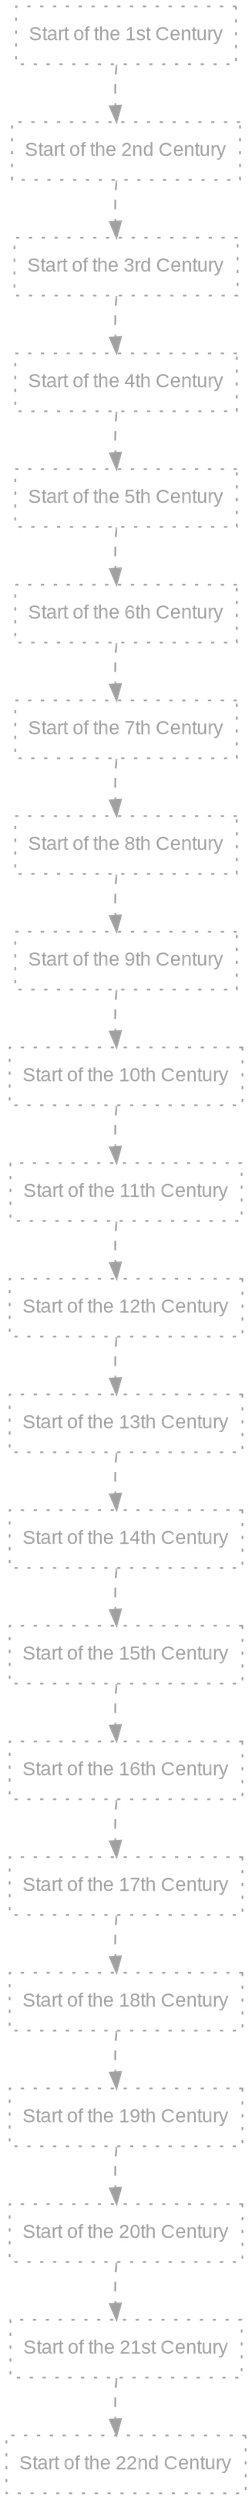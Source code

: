 digraph {
    node [fontname="Arial"; fontsize="12";];
    edge [fontname="Arial"; fontsize="12";];
    bgcolor="transparent";
    comment=" ";
    fontname="Arial";
    fontsize="12";
    rankdir="TD";
    ranksep="0.5";
    1 [class="event td408927559ee23e3"; color="#A0A0A0FF"; fontcolor="#A0A0A0FF"; id="Z0000-01-01-0"; label=<Start of the 1st Century>; penwidth="1"; shape="box"; style="dotted"; tooltip="Sat Jan 01 0000\n2022 Jahre 235 Tage bis now\n2022 Jahre 235 Tage bis 1749945600000";];
    2 [class="event td408927559ee23e3"; color="#A0A0A0FF"; fontcolor="#A0A0A0FF"; id="Z0100-01-01-0"; label=<Start of the 2nd Century>; penwidth="1"; shape="box"; style="dotted"; tooltip="Fri Jan 01 0100\n1922 Jahre 285 Tage bis now\n1922 Jahre 285 Tage bis 1749945600000";];
    3 [class="event td408927559ee23e3"; color="#A0A0A0FF"; fontcolor="#A0A0A0FF"; id="Z0199-12-31-0"; label=<Start of the 3rd Century>; penwidth="1"; shape="box"; style="dotted"; tooltip="Tue Dec 31 0199\n1822 Jahre 337 Tage bis now\n1822 Jahre 337 Tage bis 1749945600000";];
    4 [class="event td408927559ee23e3"; color="#A0A0A0FF"; fontcolor="#A0A0A0FF"; id="Z0299-12-31-0"; label=<Start of the 4th Century>; penwidth="1"; shape="box"; style="dotted"; tooltip="Sun Dec 31 0299\n1723 Jahre 22 Tage bis now\n1723 Jahre 22 Tage bis 1749945600000";];
    5 [class="event td408927559ee23e3"; color="#A0A0A0FF"; fontcolor="#A0A0A0FF"; id="Z0399-12-31-0"; label=<Start of the 5th Century>; penwidth="1"; shape="box"; style="dotted"; tooltip="Fri Dec 31 0399\n1623 Jahre 73 Tage bis now\n1623 Jahre 73 Tage bis 1749945600000";];
    6 [class="event td408927559ee23e3"; color="#A0A0A0FF"; fontcolor="#A0A0A0FF"; id="Z0499-12-31-0"; label=<Start of the 6th Century>; penwidth="1"; shape="box"; style="dotted"; tooltip="Thu Dec 31 0499\n1523 Jahre 123 Tage bis now\n1523 Jahre 123 Tage bis 1749945600000";];
    7 [class="event td408927559ee23e3"; color="#A0A0A0FF"; fontcolor="#A0A0A0FF"; id="Z0599-12-31-0"; label=<Start of the 7th Century>; penwidth="1"; shape="box"; style="dotted"; tooltip="Tue Dec 31 0599\n1423 Jahre 174 Tage bis now\n1423 Jahre 174 Tage bis 1749945600000";];
    8 [class="event td408927559ee23e3"; color="#A0A0A0FF"; fontcolor="#A0A0A0FF"; id="Z0699-12-31-0"; label=<Start of the 8th Century>; penwidth="1"; shape="box"; style="dotted"; tooltip="Sun Dec 31 0699\n1323 Jahre 225 Tage bis now\n1323 Jahre 225 Tage bis 1749945600000";];
    9 [class="event td408927559ee23e3"; color="#A0A0A0FF"; fontcolor="#A0A0A0FF"; id="Z0799-12-31-0"; label=<Start of the 9th Century>; penwidth="1"; shape="box"; style="dotted"; tooltip="Fri Dec 31 0799\n1223 Jahre 276 Tage bis now\n1223 Jahre 276 Tage bis 1749945600000";];
    10 [class="event td408927559ee23e3"; color="#A0A0A0FF"; fontcolor="#A0A0A0FF"; id="Z0899-12-31-0"; label=<Start of the 10th Century>; penwidth="1"; shape="box"; style="dotted"; tooltip="Thu Dec 31 0899\n1123 Jahre 326 Tage bis now\n1123 Jahre 326 Tage bis 1749945600000";];
    11 [class="event td408927559ee23e3"; color="#A0A0A0FF"; fontcolor="#A0A0A0FF"; id="Z0999-12-31-0"; label=<Start of the 11th Century>; penwidth="1"; shape="box"; style="dotted"; tooltip="Tue Dec 31 0999\n1024 Jahre 12 Tage bis now\n1024 Jahre 12 Tage bis 1749945600000";];
    12 [class="event td408927559ee23e3"; color="#A0A0A0FF"; fontcolor="#A0A0A0FF"; id="Z1099-12-31-0"; label=<Start of the 12th Century>; penwidth="1"; shape="box"; style="dotted"; tooltip="Sun Dec 31 1099\n924 Jahre 63 Tage bis now\n924 Jahre 63 Tage bis 1749945600000";];
    13 [class="event td408927559ee23e3"; color="#A0A0A0FF"; fontcolor="#A0A0A0FF"; id="Z1199-12-31-0"; label=<Start of the 13th Century>; penwidth="1"; shape="box"; style="dotted"; tooltip="Fri Dec 31 1199\n824 Jahre 114 Tage bis now\n824 Jahre 114 Tage bis 1749945600000";];
    14 [class="event td408927559ee23e3"; color="#A0A0A0FF"; fontcolor="#A0A0A0FF"; id="Z1299-12-31-0"; label=<Start of the 14th Century>; penwidth="1"; shape="box"; style="dotted"; tooltip="Thu Dec 31 1299\n724 Jahre 164 Tage bis now\n724 Jahre 164 Tage bis 1749945600000";];
    15 [class="event td408927559ee23e3"; color="#A0A0A0FF"; fontcolor="#A0A0A0FF"; id="Z1399-12-31-0"; label=<Start of the 15th Century>; penwidth="1"; shape="box"; style="dotted"; tooltip="Tue Dec 31 1399\n624 Jahre 215 Tage bis now\n624 Jahre 215 Tage bis 1749945600000";];
    16 [class="event td408927559ee23e3"; color="#A0A0A0FF"; fontcolor="#A0A0A0FF"; id="Z1499-12-31-0"; label=<Start of the 16th Century>; penwidth="1"; shape="box"; style="dotted"; tooltip="Sun Dec 31 1499\n524 Jahre 266 Tage bis now\n524 Jahre 266 Tage bis 1749945600000";];
    17 [class="event td408927559ee23e3"; color="#A0A0A0FF"; fontcolor="#A0A0A0FF"; id="Z1599-12-31-0"; label=<Start of the 17th Century>; penwidth="1"; shape="box"; style="dotted"; tooltip="Fri Dec 31 1599\n424 Jahre 317 Tage bis now\n424 Jahre 317 Tage bis 1749945600000";];
    18 [class="event td408927559ee23e3"; color="#A0A0A0FF"; fontcolor="#A0A0A0FF"; id="Z1699-12-31-0"; label=<Start of the 18th Century>; penwidth="1"; shape="box"; style="dotted"; tooltip="Thu Dec 31 1699\n325 Jahre 1 Tag bis now\n325 Jahre 1 Tag bis 1749945600000";];
    19 [class="event td408927559ee23e3"; color="#A0A0A0FF"; fontcolor="#A0A0A0FF"; id="Z1799-12-31-0"; label=<Start of the 19th Century>; penwidth="1"; shape="box"; style="dotted"; tooltip="Tue Dec 31 1799\n225 Jahre 52 Tage bis now\n225 Jahre 52 Tage bis 1749945600000";];
    20 [class="event td408927559ee23e3"; color="#A0A0A0FF"; fontcolor="#A0A0A0FF"; id="Z1899-12-31-0"; label=<Start of the 20th Century>; penwidth="1"; shape="box"; style="dotted"; tooltip="Sun Dec 31 1899\n125 Jahre 103 Tage bis now\n125 Jahre 103 Tage bis 1749945600000";];
    21 [class="event td408927559ee23e3"; color="#A0A0A0FF"; fontcolor="#A0A0A0FF"; id="Z1999-12-31-0"; label=<Start of the 21st Century>; penwidth="1"; shape="box"; style="dotted"; tooltip="Fri Dec 31 1999\n25 Jahre 154 Tage bis now\n25 Jahre 154 Tage bis 1749945600000";];
    22 [class="event td408927559ee23e3"; color="#A0A0A0FF"; fontcolor="#A0A0A0FF"; id="Z2099-12-31-0"; label=<Start of the 22nd Century>; penwidth="1"; shape="box"; style="dotted"; tooltip="Thu Dec 31 2099\n74 Jahre 161 Tage seit now\n0 Tage seit 1749945600000";];
    1 -> 2 [color="#A0A0A0FF"; label=""; penwidth="1"; style="dashed"; tooltip="99 Jahre 315 Tage vergangen";];
    2 -> 3 [color="#A0A0A0FF"; label=""; penwidth="1"; style="dashed"; tooltip="99 Jahre 313 Tage vergangen";];
    3 -> 4 [color="#A0A0A0FF"; label=""; penwidth="1"; style="dashed"; tooltip="99 Jahre 314 Tage vergangen";];
    4 -> 5 [color="#A0A0A0FF"; label=""; penwidth="1"; style="dashed"; tooltip="99 Jahre 314 Tage vergangen";];
    5 -> 6 [color="#A0A0A0FF"; label=""; penwidth="1"; style="dashed"; tooltip="99 Jahre 315 Tage vergangen";];
    6 -> 7 [color="#A0A0A0FF"; label=""; penwidth="1"; style="dashed"; tooltip="99 Jahre 314 Tage vergangen";];
    7 -> 8 [color="#A0A0A0FF"; label=""; penwidth="1"; style="dashed"; tooltip="99 Jahre 314 Tage vergangen";];
    8 -> 9 [color="#A0A0A0FF"; label=""; penwidth="1"; style="dashed"; tooltip="99 Jahre 314 Tage vergangen";];
    9 -> 10 [color="#A0A0A0FF"; label=""; penwidth="1"; style="dashed"; tooltip="99 Jahre 315 Tage vergangen";];
    10 -> 11 [color="#A0A0A0FF"; label=""; penwidth="1"; style="dashed"; tooltip="99 Jahre 314 Tage vergangen";];
    11 -> 12 [color="#A0A0A0FF"; label=""; penwidth="1"; style="dashed"; tooltip="99 Jahre 314 Tage vergangen";];
    12 -> 13 [color="#A0A0A0FF"; label=""; penwidth="1"; style="dashed"; tooltip="99 Jahre 314 Tage vergangen";];
    13 -> 14 [color="#A0A0A0FF"; label=""; penwidth="1"; style="dashed"; tooltip="99 Jahre 315 Tage vergangen";];
    14 -> 15 [color="#A0A0A0FF"; label=""; penwidth="1"; style="dashed"; tooltip="99 Jahre 314 Tage vergangen";];
    15 -> 16 [color="#A0A0A0FF"; label=""; penwidth="1"; style="dashed"; tooltip="99 Jahre 314 Tage vergangen";];
    16 -> 17 [color="#A0A0A0FF"; label=""; penwidth="1"; style="dashed"; tooltip="99 Jahre 314 Tage vergangen";];
    17 -> 18 [color="#A0A0A0FF"; label=""; penwidth="1"; style="dashed"; tooltip="99 Jahre 315 Tage vergangen";];
    18 -> 19 [color="#A0A0A0FF"; label=""; penwidth="1"; style="dashed"; tooltip="99 Jahre 314 Tage vergangen";];
    19 -> 20 [color="#A0A0A0FF"; label=""; penwidth="1"; style="dashed"; tooltip="99 Jahre 314 Tage vergangen";];
    20 -> 21 [color="#A0A0A0FF"; label=""; penwidth="1"; style="dashed"; tooltip="99 Jahre 314 Tage vergangen";];
    21 -> 22 [color="#A0A0A0FF"; label=""; penwidth="1"; style="dashed"; tooltip="99 Jahre 315 Tage vergangen";];
    1 -> 2 [style="invis";];
    2 -> 3 [style="invis";];
    3 -> 4 [style="invis";];
    4 -> 5 [style="invis";];
    5 -> 6 [style="invis";];
    6 -> 7 [style="invis";];
    7 -> 8 [style="invis";];
    8 -> 9 [style="invis";];
    9 -> 10 [style="invis";];
    10 -> 11 [style="invis";];
    11 -> 12 [style="invis";];
    12 -> 13 [style="invis";];
    13 -> 14 [style="invis";];
    14 -> 15 [style="invis";];
    15 -> 16 [style="invis";];
    16 -> 17 [style="invis";];
    17 -> 18 [style="invis";];
    18 -> 19 [style="invis";];
    19 -> 20 [style="invis";];
    20 -> 21 [style="invis";];
    21 -> 22 [style="invis";];
}